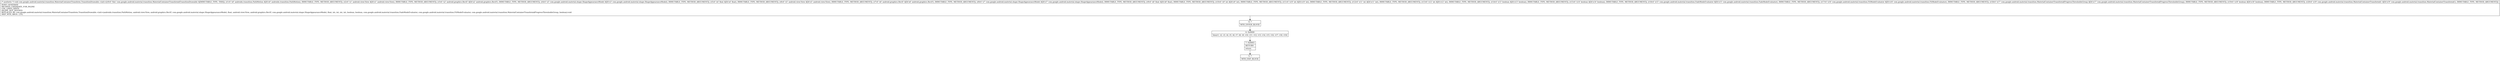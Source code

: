 digraph "CFG forcom.google.android.material.transition.MaterialContainerTransform.TransitionDrawable.\<init\>(Landroidx\/transition\/PathMotion;Landroid\/view\/View;Landroid\/graphics\/RectF;Lcom\/google\/android\/material\/shape\/ShapeAppearanceModel;FLandroid\/view\/View;Landroid\/graphics\/RectF;Lcom\/google\/android\/material\/shape\/ShapeAppearanceModel;FIIIIZZLcom\/google\/android\/material\/transition\/FadeModeEvaluator;Lcom\/google\/android\/material\/transition\/FitModeEvaluator;Lcom\/google\/android\/material\/transition\/MaterialContainerTransform$ProgressThresholdsGroup;ZLcom\/google\/android\/material\/transition\/MaterialContainerTransform$1;)V" {
Node_4 [shape=record,label="{4\:\ ?|MTH_ENTER_BLOCK\l}"];
Node_6 [shape=record,label="{6\:\ 0x0000|this(r1, r2, r3, r4, r5, r6, r7, r8, r9, r10, r11, r12, r13, r14, r15, r16, r17, r18, r19)\l}"];
Node_7 [shape=record,label="{7\:\ 0x0003|RETURN\l|return\l}"];
Node_5 [shape=record,label="{5\:\ ?|MTH_EXIT_BLOCK\l}"];
MethodNode[shape=record,label="{\/* synthetic *\/ void com.google.android.material.transition.MaterialContainerTransform.TransitionDrawable.\<init\>((r0v0 'this' com.google.android.material.transition.MaterialContainerTransform$TransitionDrawable A[IMMUTABLE_TYPE, THIS]), (r1v0 'x0' androidx.transition.PathMotion A[D('x0' androidx.transition.PathMotion), IMMUTABLE_TYPE, METHOD_ARGUMENT]), (r2v0 'x1' android.view.View A[D('x1' android.view.View), IMMUTABLE_TYPE, METHOD_ARGUMENT]), (r3v0 'x2' android.graphics.RectF A[D('x2' android.graphics.RectF), IMMUTABLE_TYPE, METHOD_ARGUMENT]), (r4v0 'x3' com.google.android.material.shape.ShapeAppearanceModel A[D('x3' com.google.android.material.shape.ShapeAppearanceModel), IMMUTABLE_TYPE, METHOD_ARGUMENT]), (r5v0 'x4' float A[D('x4' float), IMMUTABLE_TYPE, METHOD_ARGUMENT]), (r6v0 'x5' android.view.View A[D('x5' android.view.View), IMMUTABLE_TYPE, METHOD_ARGUMENT]), (r7v0 'x6' android.graphics.RectF A[D('x6' android.graphics.RectF), IMMUTABLE_TYPE, METHOD_ARGUMENT]), (r8v0 'x7' com.google.android.material.shape.ShapeAppearanceModel A[D('x7' com.google.android.material.shape.ShapeAppearanceModel), IMMUTABLE_TYPE, METHOD_ARGUMENT]), (r9v0 'x8' float A[D('x8' float), IMMUTABLE_TYPE, METHOD_ARGUMENT]), (r10v0 'x9' int A[D('x9' int), IMMUTABLE_TYPE, METHOD_ARGUMENT]), (r11v0 'x10' int A[D('x10' int), IMMUTABLE_TYPE, METHOD_ARGUMENT]), (r12v0 'x11' int A[D('x11' int), IMMUTABLE_TYPE, METHOD_ARGUMENT]), (r13v0 'x12' int A[D('x12' int), IMMUTABLE_TYPE, METHOD_ARGUMENT]), (r14v0 'x13' boolean A[D('x13' boolean), IMMUTABLE_TYPE, METHOD_ARGUMENT]), (r15v0 'x14' boolean A[D('x14' boolean), IMMUTABLE_TYPE, METHOD_ARGUMENT]), (r16v0 'x15' com.google.android.material.transition.FadeModeEvaluator A[D('x15' com.google.android.material.transition.FadeModeEvaluator), IMMUTABLE_TYPE, METHOD_ARGUMENT]), (r17v0 'x16' com.google.android.material.transition.FitModeEvaluator A[D('x16' com.google.android.material.transition.FitModeEvaluator), IMMUTABLE_TYPE, METHOD_ARGUMENT]), (r18v0 'x17' com.google.android.material.transition.MaterialContainerTransform$ProgressThresholdsGroup A[D('x17' com.google.android.material.transition.MaterialContainerTransform$ProgressThresholdsGroup), IMMUTABLE_TYPE, METHOD_ARGUMENT]), (r19v0 'x18' boolean A[D('x18' boolean), IMMUTABLE_TYPE, METHOD_ARGUMENT]), (r20v0 'x19' com.google.android.material.transition.MaterialContainerTransform$1 A[D('x19' com.google.android.material.transition.MaterialContainerTransform$1), IMMUTABLE_TYPE, METHOD_ARGUMENT]))  | DONT_GENERATE\lMETHOD_CANDIDATE_FOR_INLINE\lUSE_LINES_HINTS\lINLINE_NOT_NEEDED\lREPLACED_BY: com.google.android.material.transition.MaterialContainerTransform.TransitionDrawable.\<init\>(androidx.transition.PathMotion, android.view.View, android.graphics.RectF, com.google.android.material.shape.ShapeAppearanceModel, float, android.view.View, android.graphics.RectF, com.google.android.material.shape.ShapeAppearanceModel, float, int, int, int, int, boolean, boolean, com.google.android.material.transition.FadeModeEvaluator, com.google.android.material.transition.FitModeEvaluator, com.google.android.material.transition.MaterialContainerTransform$ProgressThresholdsGroup, boolean):void\lSKIP_MTH_ARGS: \{19\}\l}"];
MethodNode -> Node_4;Node_4 -> Node_6;
Node_6 -> Node_7;
Node_7 -> Node_5;
}

